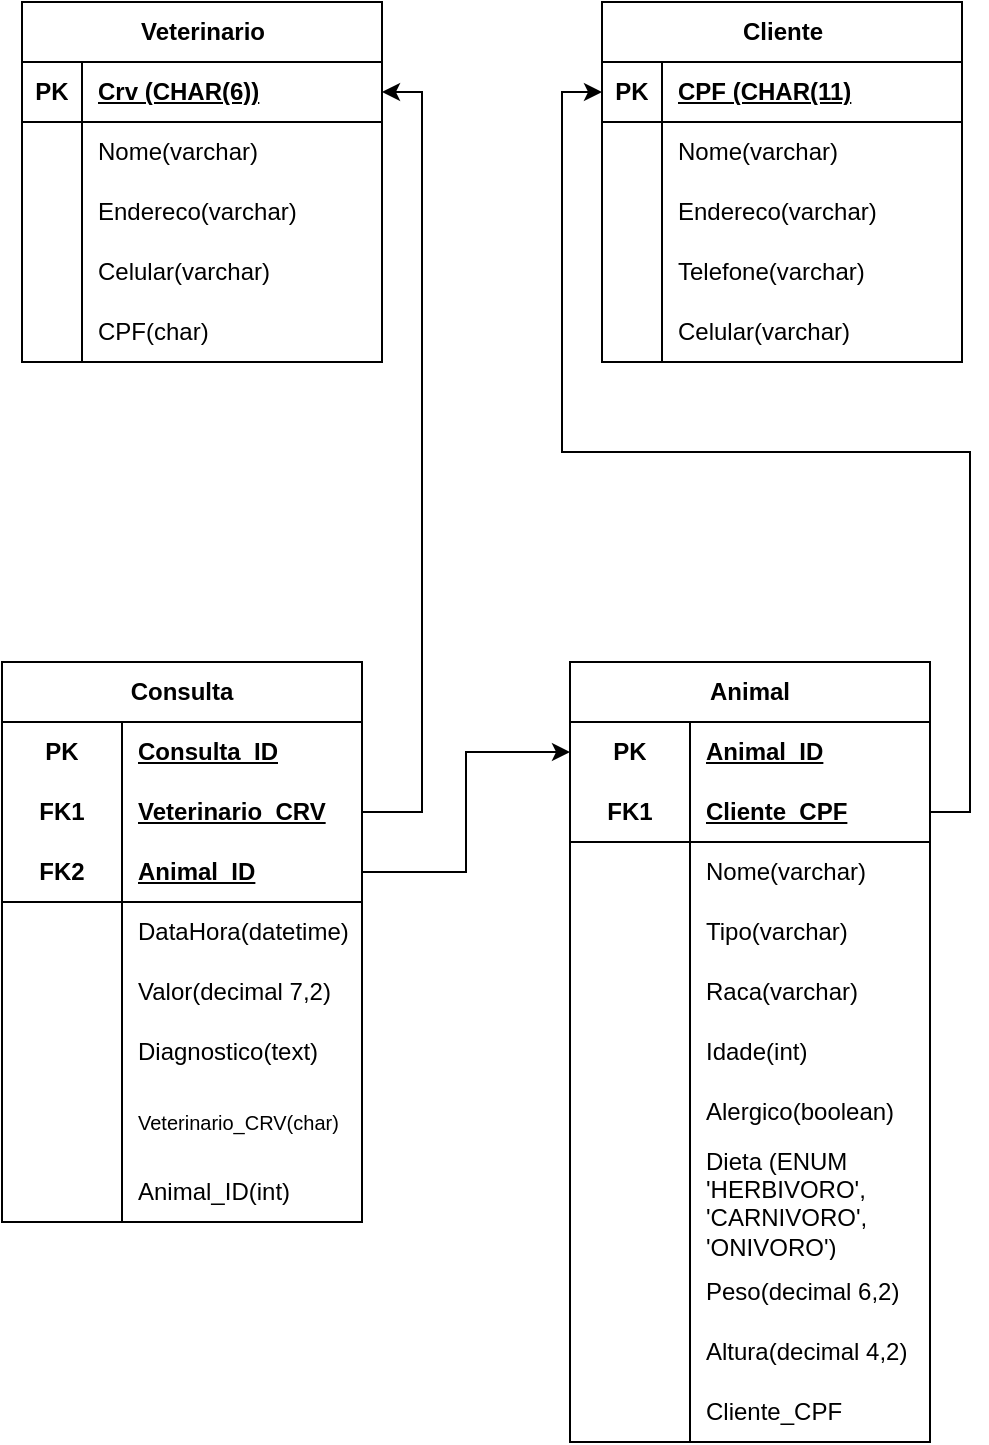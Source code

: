 <mxfile version="27.0.6">
  <diagram name="Página-1" id="P1oEiKA_HK1oki6Bc5Xb">
    <mxGraphModel dx="546" dy="882" grid="1" gridSize="10" guides="1" tooltips="1" connect="1" arrows="1" fold="1" page="1" pageScale="1" pageWidth="827" pageHeight="1169" math="0" shadow="0">
      <root>
        <mxCell id="0" />
        <mxCell id="1" parent="0" />
        <mxCell id="M8ZlVdnMQVYsv8QCeN7o-1" value="Veterinario" style="shape=table;startSize=30;container=1;collapsible=1;childLayout=tableLayout;fixedRows=1;rowLines=0;fontStyle=1;align=center;resizeLast=1;html=1;" vertex="1" parent="1">
          <mxGeometry x="50" y="50" width="180" height="180" as="geometry">
            <mxRectangle x="40" y="40" width="100" height="30" as="alternateBounds" />
          </mxGeometry>
        </mxCell>
        <mxCell id="M8ZlVdnMQVYsv8QCeN7o-2" value="" style="shape=tableRow;horizontal=0;startSize=0;swimlaneHead=0;swimlaneBody=0;fillColor=none;collapsible=0;dropTarget=0;points=[[0,0.5],[1,0.5]];portConstraint=eastwest;top=0;left=0;right=0;bottom=1;" vertex="1" parent="M8ZlVdnMQVYsv8QCeN7o-1">
          <mxGeometry y="30" width="180" height="30" as="geometry" />
        </mxCell>
        <mxCell id="M8ZlVdnMQVYsv8QCeN7o-3" value="PK" style="shape=partialRectangle;connectable=0;fillColor=none;top=0;left=0;bottom=0;right=0;fontStyle=1;overflow=hidden;whiteSpace=wrap;html=1;" vertex="1" parent="M8ZlVdnMQVYsv8QCeN7o-2">
          <mxGeometry width="30" height="30" as="geometry">
            <mxRectangle width="30" height="30" as="alternateBounds" />
          </mxGeometry>
        </mxCell>
        <mxCell id="M8ZlVdnMQVYsv8QCeN7o-4" value="Crv (CHAR(6))" style="shape=partialRectangle;connectable=0;fillColor=none;top=0;left=0;bottom=0;right=0;align=left;spacingLeft=6;fontStyle=5;overflow=hidden;whiteSpace=wrap;html=1;" vertex="1" parent="M8ZlVdnMQVYsv8QCeN7o-2">
          <mxGeometry x="30" width="150" height="30" as="geometry">
            <mxRectangle width="150" height="30" as="alternateBounds" />
          </mxGeometry>
        </mxCell>
        <mxCell id="M8ZlVdnMQVYsv8QCeN7o-5" value="" style="shape=tableRow;horizontal=0;startSize=0;swimlaneHead=0;swimlaneBody=0;fillColor=none;collapsible=0;dropTarget=0;points=[[0,0.5],[1,0.5]];portConstraint=eastwest;top=0;left=0;right=0;bottom=0;" vertex="1" parent="M8ZlVdnMQVYsv8QCeN7o-1">
          <mxGeometry y="60" width="180" height="30" as="geometry" />
        </mxCell>
        <mxCell id="M8ZlVdnMQVYsv8QCeN7o-6" value="" style="shape=partialRectangle;connectable=0;fillColor=none;top=0;left=0;bottom=0;right=0;editable=1;overflow=hidden;whiteSpace=wrap;html=1;" vertex="1" parent="M8ZlVdnMQVYsv8QCeN7o-5">
          <mxGeometry width="30" height="30" as="geometry">
            <mxRectangle width="30" height="30" as="alternateBounds" />
          </mxGeometry>
        </mxCell>
        <mxCell id="M8ZlVdnMQVYsv8QCeN7o-7" value="Nome(varchar)" style="shape=partialRectangle;connectable=0;fillColor=none;top=0;left=0;bottom=0;right=0;align=left;spacingLeft=6;overflow=hidden;whiteSpace=wrap;html=1;" vertex="1" parent="M8ZlVdnMQVYsv8QCeN7o-5">
          <mxGeometry x="30" width="150" height="30" as="geometry">
            <mxRectangle width="150" height="30" as="alternateBounds" />
          </mxGeometry>
        </mxCell>
        <mxCell id="M8ZlVdnMQVYsv8QCeN7o-8" value="" style="shape=tableRow;horizontal=0;startSize=0;swimlaneHead=0;swimlaneBody=0;fillColor=none;collapsible=0;dropTarget=0;points=[[0,0.5],[1,0.5]];portConstraint=eastwest;top=0;left=0;right=0;bottom=0;" vertex="1" parent="M8ZlVdnMQVYsv8QCeN7o-1">
          <mxGeometry y="90" width="180" height="30" as="geometry" />
        </mxCell>
        <mxCell id="M8ZlVdnMQVYsv8QCeN7o-9" value="" style="shape=partialRectangle;connectable=0;fillColor=none;top=0;left=0;bottom=0;right=0;editable=1;overflow=hidden;whiteSpace=wrap;html=1;" vertex="1" parent="M8ZlVdnMQVYsv8QCeN7o-8">
          <mxGeometry width="30" height="30" as="geometry">
            <mxRectangle width="30" height="30" as="alternateBounds" />
          </mxGeometry>
        </mxCell>
        <mxCell id="M8ZlVdnMQVYsv8QCeN7o-10" value="Endereco(varchar)" style="shape=partialRectangle;connectable=0;fillColor=none;top=0;left=0;bottom=0;right=0;align=left;spacingLeft=6;overflow=hidden;whiteSpace=wrap;html=1;" vertex="1" parent="M8ZlVdnMQVYsv8QCeN7o-8">
          <mxGeometry x="30" width="150" height="30" as="geometry">
            <mxRectangle width="150" height="30" as="alternateBounds" />
          </mxGeometry>
        </mxCell>
        <mxCell id="M8ZlVdnMQVYsv8QCeN7o-11" value="" style="shape=tableRow;horizontal=0;startSize=0;swimlaneHead=0;swimlaneBody=0;fillColor=none;collapsible=0;dropTarget=0;points=[[0,0.5],[1,0.5]];portConstraint=eastwest;top=0;left=0;right=0;bottom=0;" vertex="1" parent="M8ZlVdnMQVYsv8QCeN7o-1">
          <mxGeometry y="120" width="180" height="30" as="geometry" />
        </mxCell>
        <mxCell id="M8ZlVdnMQVYsv8QCeN7o-12" value="" style="shape=partialRectangle;connectable=0;fillColor=none;top=0;left=0;bottom=0;right=0;editable=1;overflow=hidden;whiteSpace=wrap;html=1;" vertex="1" parent="M8ZlVdnMQVYsv8QCeN7o-11">
          <mxGeometry width="30" height="30" as="geometry">
            <mxRectangle width="30" height="30" as="alternateBounds" />
          </mxGeometry>
        </mxCell>
        <mxCell id="M8ZlVdnMQVYsv8QCeN7o-13" value="Celular(varchar)" style="shape=partialRectangle;connectable=0;fillColor=none;top=0;left=0;bottom=0;right=0;align=left;spacingLeft=6;overflow=hidden;whiteSpace=wrap;html=1;" vertex="1" parent="M8ZlVdnMQVYsv8QCeN7o-11">
          <mxGeometry x="30" width="150" height="30" as="geometry">
            <mxRectangle width="150" height="30" as="alternateBounds" />
          </mxGeometry>
        </mxCell>
        <mxCell id="M8ZlVdnMQVYsv8QCeN7o-14" style="shape=tableRow;horizontal=0;startSize=0;swimlaneHead=0;swimlaneBody=0;fillColor=none;collapsible=0;dropTarget=0;points=[[0,0.5],[1,0.5]];portConstraint=eastwest;top=0;left=0;right=0;bottom=0;" vertex="1" parent="M8ZlVdnMQVYsv8QCeN7o-1">
          <mxGeometry y="150" width="180" height="30" as="geometry" />
        </mxCell>
        <mxCell id="M8ZlVdnMQVYsv8QCeN7o-15" style="shape=partialRectangle;connectable=0;fillColor=none;top=0;left=0;bottom=0;right=0;editable=1;overflow=hidden;whiteSpace=wrap;html=1;" vertex="1" parent="M8ZlVdnMQVYsv8QCeN7o-14">
          <mxGeometry width="30" height="30" as="geometry">
            <mxRectangle width="30" height="30" as="alternateBounds" />
          </mxGeometry>
        </mxCell>
        <mxCell id="M8ZlVdnMQVYsv8QCeN7o-16" value="CPF(char)" style="shape=partialRectangle;connectable=0;fillColor=none;top=0;left=0;bottom=0;right=0;align=left;spacingLeft=6;overflow=hidden;whiteSpace=wrap;html=1;" vertex="1" parent="M8ZlVdnMQVYsv8QCeN7o-14">
          <mxGeometry x="30" width="150" height="30" as="geometry">
            <mxRectangle width="150" height="30" as="alternateBounds" />
          </mxGeometry>
        </mxCell>
        <mxCell id="M8ZlVdnMQVYsv8QCeN7o-17" value="Cliente" style="shape=table;startSize=30;container=1;collapsible=1;childLayout=tableLayout;fixedRows=1;rowLines=0;fontStyle=1;align=center;resizeLast=1;html=1;" vertex="1" parent="1">
          <mxGeometry x="340" y="50" width="180" height="180" as="geometry">
            <mxRectangle x="240" y="40" width="80" height="30" as="alternateBounds" />
          </mxGeometry>
        </mxCell>
        <mxCell id="M8ZlVdnMQVYsv8QCeN7o-18" value="" style="shape=tableRow;horizontal=0;startSize=0;swimlaneHead=0;swimlaneBody=0;fillColor=none;collapsible=0;dropTarget=0;points=[[0,0.5],[1,0.5]];portConstraint=eastwest;top=0;left=0;right=0;bottom=1;" vertex="1" parent="M8ZlVdnMQVYsv8QCeN7o-17">
          <mxGeometry y="30" width="180" height="30" as="geometry" />
        </mxCell>
        <mxCell id="M8ZlVdnMQVYsv8QCeN7o-19" value="PK" style="shape=partialRectangle;connectable=0;fillColor=none;top=0;left=0;bottom=0;right=0;fontStyle=1;overflow=hidden;whiteSpace=wrap;html=1;" vertex="1" parent="M8ZlVdnMQVYsv8QCeN7o-18">
          <mxGeometry width="30" height="30" as="geometry">
            <mxRectangle width="30" height="30" as="alternateBounds" />
          </mxGeometry>
        </mxCell>
        <mxCell id="M8ZlVdnMQVYsv8QCeN7o-20" value="CPF (CHAR(11)" style="shape=partialRectangle;connectable=0;fillColor=none;top=0;left=0;bottom=0;right=0;align=left;spacingLeft=6;fontStyle=5;overflow=hidden;whiteSpace=wrap;html=1;" vertex="1" parent="M8ZlVdnMQVYsv8QCeN7o-18">
          <mxGeometry x="30" width="150" height="30" as="geometry">
            <mxRectangle width="150" height="30" as="alternateBounds" />
          </mxGeometry>
        </mxCell>
        <mxCell id="M8ZlVdnMQVYsv8QCeN7o-21" value="" style="shape=tableRow;horizontal=0;startSize=0;swimlaneHead=0;swimlaneBody=0;fillColor=none;collapsible=0;dropTarget=0;points=[[0,0.5],[1,0.5]];portConstraint=eastwest;top=0;left=0;right=0;bottom=0;" vertex="1" parent="M8ZlVdnMQVYsv8QCeN7o-17">
          <mxGeometry y="60" width="180" height="30" as="geometry" />
        </mxCell>
        <mxCell id="M8ZlVdnMQVYsv8QCeN7o-22" value="" style="shape=partialRectangle;connectable=0;fillColor=none;top=0;left=0;bottom=0;right=0;editable=1;overflow=hidden;whiteSpace=wrap;html=1;" vertex="1" parent="M8ZlVdnMQVYsv8QCeN7o-21">
          <mxGeometry width="30" height="30" as="geometry">
            <mxRectangle width="30" height="30" as="alternateBounds" />
          </mxGeometry>
        </mxCell>
        <mxCell id="M8ZlVdnMQVYsv8QCeN7o-23" value="Nome(varchar)" style="shape=partialRectangle;connectable=0;fillColor=none;top=0;left=0;bottom=0;right=0;align=left;spacingLeft=6;overflow=hidden;whiteSpace=wrap;html=1;" vertex="1" parent="M8ZlVdnMQVYsv8QCeN7o-21">
          <mxGeometry x="30" width="150" height="30" as="geometry">
            <mxRectangle width="150" height="30" as="alternateBounds" />
          </mxGeometry>
        </mxCell>
        <mxCell id="M8ZlVdnMQVYsv8QCeN7o-24" value="" style="shape=tableRow;horizontal=0;startSize=0;swimlaneHead=0;swimlaneBody=0;fillColor=none;collapsible=0;dropTarget=0;points=[[0,0.5],[1,0.5]];portConstraint=eastwest;top=0;left=0;right=0;bottom=0;" vertex="1" parent="M8ZlVdnMQVYsv8QCeN7o-17">
          <mxGeometry y="90" width="180" height="30" as="geometry" />
        </mxCell>
        <mxCell id="M8ZlVdnMQVYsv8QCeN7o-25" value="" style="shape=partialRectangle;connectable=0;fillColor=none;top=0;left=0;bottom=0;right=0;editable=1;overflow=hidden;whiteSpace=wrap;html=1;" vertex="1" parent="M8ZlVdnMQVYsv8QCeN7o-24">
          <mxGeometry width="30" height="30" as="geometry">
            <mxRectangle width="30" height="30" as="alternateBounds" />
          </mxGeometry>
        </mxCell>
        <mxCell id="M8ZlVdnMQVYsv8QCeN7o-26" value="Endereco(varchar)" style="shape=partialRectangle;connectable=0;fillColor=none;top=0;left=0;bottom=0;right=0;align=left;spacingLeft=6;overflow=hidden;whiteSpace=wrap;html=1;" vertex="1" parent="M8ZlVdnMQVYsv8QCeN7o-24">
          <mxGeometry x="30" width="150" height="30" as="geometry">
            <mxRectangle width="150" height="30" as="alternateBounds" />
          </mxGeometry>
        </mxCell>
        <mxCell id="M8ZlVdnMQVYsv8QCeN7o-27" value="" style="shape=tableRow;horizontal=0;startSize=0;swimlaneHead=0;swimlaneBody=0;fillColor=none;collapsible=0;dropTarget=0;points=[[0,0.5],[1,0.5]];portConstraint=eastwest;top=0;left=0;right=0;bottom=0;" vertex="1" parent="M8ZlVdnMQVYsv8QCeN7o-17">
          <mxGeometry y="120" width="180" height="30" as="geometry" />
        </mxCell>
        <mxCell id="M8ZlVdnMQVYsv8QCeN7o-28" value="" style="shape=partialRectangle;connectable=0;fillColor=none;top=0;left=0;bottom=0;right=0;editable=1;overflow=hidden;whiteSpace=wrap;html=1;" vertex="1" parent="M8ZlVdnMQVYsv8QCeN7o-27">
          <mxGeometry width="30" height="30" as="geometry">
            <mxRectangle width="30" height="30" as="alternateBounds" />
          </mxGeometry>
        </mxCell>
        <mxCell id="M8ZlVdnMQVYsv8QCeN7o-29" value="Telefone(varchar)" style="shape=partialRectangle;connectable=0;fillColor=none;top=0;left=0;bottom=0;right=0;align=left;spacingLeft=6;overflow=hidden;whiteSpace=wrap;html=1;" vertex="1" parent="M8ZlVdnMQVYsv8QCeN7o-27">
          <mxGeometry x="30" width="150" height="30" as="geometry">
            <mxRectangle width="150" height="30" as="alternateBounds" />
          </mxGeometry>
        </mxCell>
        <mxCell id="M8ZlVdnMQVYsv8QCeN7o-30" style="shape=tableRow;horizontal=0;startSize=0;swimlaneHead=0;swimlaneBody=0;fillColor=none;collapsible=0;dropTarget=0;points=[[0,0.5],[1,0.5]];portConstraint=eastwest;top=0;left=0;right=0;bottom=0;" vertex="1" parent="M8ZlVdnMQVYsv8QCeN7o-17">
          <mxGeometry y="150" width="180" height="30" as="geometry" />
        </mxCell>
        <mxCell id="M8ZlVdnMQVYsv8QCeN7o-31" style="shape=partialRectangle;connectable=0;fillColor=none;top=0;left=0;bottom=0;right=0;editable=1;overflow=hidden;whiteSpace=wrap;html=1;" vertex="1" parent="M8ZlVdnMQVYsv8QCeN7o-30">
          <mxGeometry width="30" height="30" as="geometry">
            <mxRectangle width="30" height="30" as="alternateBounds" />
          </mxGeometry>
        </mxCell>
        <mxCell id="M8ZlVdnMQVYsv8QCeN7o-32" value="Celular(varchar)" style="shape=partialRectangle;connectable=0;fillColor=none;top=0;left=0;bottom=0;right=0;align=left;spacingLeft=6;overflow=hidden;whiteSpace=wrap;html=1;" vertex="1" parent="M8ZlVdnMQVYsv8QCeN7o-30">
          <mxGeometry x="30" width="150" height="30" as="geometry">
            <mxRectangle width="150" height="30" as="alternateBounds" />
          </mxGeometry>
        </mxCell>
        <mxCell id="M8ZlVdnMQVYsv8QCeN7o-33" value="Animal" style="shape=table;startSize=30;container=1;collapsible=1;childLayout=tableLayout;fixedRows=1;rowLines=0;fontStyle=1;align=center;resizeLast=1;html=1;whiteSpace=wrap;" vertex="1" parent="1">
          <mxGeometry x="324" y="380" width="180" height="390" as="geometry" />
        </mxCell>
        <mxCell id="M8ZlVdnMQVYsv8QCeN7o-34" value="" style="shape=tableRow;horizontal=0;startSize=0;swimlaneHead=0;swimlaneBody=0;fillColor=none;collapsible=0;dropTarget=0;points=[[0,0.5],[1,0.5]];portConstraint=eastwest;top=0;left=0;right=0;bottom=0;html=1;" vertex="1" parent="M8ZlVdnMQVYsv8QCeN7o-33">
          <mxGeometry y="30" width="180" height="30" as="geometry" />
        </mxCell>
        <mxCell id="M8ZlVdnMQVYsv8QCeN7o-35" value="PK" style="shape=partialRectangle;connectable=0;fillColor=none;top=0;left=0;bottom=0;right=0;fontStyle=1;overflow=hidden;html=1;whiteSpace=wrap;" vertex="1" parent="M8ZlVdnMQVYsv8QCeN7o-34">
          <mxGeometry width="60" height="30" as="geometry">
            <mxRectangle width="60" height="30" as="alternateBounds" />
          </mxGeometry>
        </mxCell>
        <mxCell id="M8ZlVdnMQVYsv8QCeN7o-36" value="Animal_ID" style="shape=partialRectangle;connectable=0;fillColor=none;top=0;left=0;bottom=0;right=0;align=left;spacingLeft=6;fontStyle=5;overflow=hidden;html=1;whiteSpace=wrap;" vertex="1" parent="M8ZlVdnMQVYsv8QCeN7o-34">
          <mxGeometry x="60" width="120" height="30" as="geometry">
            <mxRectangle width="120" height="30" as="alternateBounds" />
          </mxGeometry>
        </mxCell>
        <mxCell id="M8ZlVdnMQVYsv8QCeN7o-37" value="" style="shape=tableRow;horizontal=0;startSize=0;swimlaneHead=0;swimlaneBody=0;fillColor=none;collapsible=0;dropTarget=0;points=[[0,0.5],[1,0.5]];portConstraint=eastwest;top=0;left=0;right=0;bottom=1;html=1;" vertex="1" parent="M8ZlVdnMQVYsv8QCeN7o-33">
          <mxGeometry y="60" width="180" height="30" as="geometry" />
        </mxCell>
        <mxCell id="M8ZlVdnMQVYsv8QCeN7o-38" value="FK1" style="shape=partialRectangle;connectable=0;fillColor=none;top=0;left=0;bottom=0;right=0;fontStyle=1;overflow=hidden;html=1;whiteSpace=wrap;" vertex="1" parent="M8ZlVdnMQVYsv8QCeN7o-37">
          <mxGeometry width="60" height="30" as="geometry">
            <mxRectangle width="60" height="30" as="alternateBounds" />
          </mxGeometry>
        </mxCell>
        <mxCell id="M8ZlVdnMQVYsv8QCeN7o-39" value="Cliente_CPF" style="shape=partialRectangle;connectable=0;fillColor=none;top=0;left=0;bottom=0;right=0;align=left;spacingLeft=6;fontStyle=5;overflow=hidden;html=1;whiteSpace=wrap;" vertex="1" parent="M8ZlVdnMQVYsv8QCeN7o-37">
          <mxGeometry x="60" width="120" height="30" as="geometry">
            <mxRectangle width="120" height="30" as="alternateBounds" />
          </mxGeometry>
        </mxCell>
        <mxCell id="M8ZlVdnMQVYsv8QCeN7o-40" value="" style="shape=tableRow;horizontal=0;startSize=0;swimlaneHead=0;swimlaneBody=0;fillColor=none;collapsible=0;dropTarget=0;points=[[0,0.5],[1,0.5]];portConstraint=eastwest;top=0;left=0;right=0;bottom=0;html=1;" vertex="1" parent="M8ZlVdnMQVYsv8QCeN7o-33">
          <mxGeometry y="90" width="180" height="30" as="geometry" />
        </mxCell>
        <mxCell id="M8ZlVdnMQVYsv8QCeN7o-41" value="" style="shape=partialRectangle;connectable=0;fillColor=none;top=0;left=0;bottom=0;right=0;editable=1;overflow=hidden;html=1;whiteSpace=wrap;" vertex="1" parent="M8ZlVdnMQVYsv8QCeN7o-40">
          <mxGeometry width="60" height="30" as="geometry">
            <mxRectangle width="60" height="30" as="alternateBounds" />
          </mxGeometry>
        </mxCell>
        <mxCell id="M8ZlVdnMQVYsv8QCeN7o-42" value="Nome(varchar)" style="shape=partialRectangle;connectable=0;fillColor=none;top=0;left=0;bottom=0;right=0;align=left;spacingLeft=6;overflow=hidden;html=1;whiteSpace=wrap;" vertex="1" parent="M8ZlVdnMQVYsv8QCeN7o-40">
          <mxGeometry x="60" width="120" height="30" as="geometry">
            <mxRectangle width="120" height="30" as="alternateBounds" />
          </mxGeometry>
        </mxCell>
        <mxCell id="M8ZlVdnMQVYsv8QCeN7o-43" value="" style="shape=tableRow;horizontal=0;startSize=0;swimlaneHead=0;swimlaneBody=0;fillColor=none;collapsible=0;dropTarget=0;points=[[0,0.5],[1,0.5]];portConstraint=eastwest;top=0;left=0;right=0;bottom=0;html=1;" vertex="1" parent="M8ZlVdnMQVYsv8QCeN7o-33">
          <mxGeometry y="120" width="180" height="30" as="geometry" />
        </mxCell>
        <mxCell id="M8ZlVdnMQVYsv8QCeN7o-44" value="" style="shape=partialRectangle;connectable=0;fillColor=none;top=0;left=0;bottom=0;right=0;editable=1;overflow=hidden;html=1;whiteSpace=wrap;" vertex="1" parent="M8ZlVdnMQVYsv8QCeN7o-43">
          <mxGeometry width="60" height="30" as="geometry">
            <mxRectangle width="60" height="30" as="alternateBounds" />
          </mxGeometry>
        </mxCell>
        <mxCell id="M8ZlVdnMQVYsv8QCeN7o-45" value="Tipo(varchar)" style="shape=partialRectangle;connectable=0;fillColor=none;top=0;left=0;bottom=0;right=0;align=left;spacingLeft=6;overflow=hidden;html=1;whiteSpace=wrap;" vertex="1" parent="M8ZlVdnMQVYsv8QCeN7o-43">
          <mxGeometry x="60" width="120" height="30" as="geometry">
            <mxRectangle width="120" height="30" as="alternateBounds" />
          </mxGeometry>
        </mxCell>
        <mxCell id="M8ZlVdnMQVYsv8QCeN7o-46" style="shape=tableRow;horizontal=0;startSize=0;swimlaneHead=0;swimlaneBody=0;fillColor=none;collapsible=0;dropTarget=0;points=[[0,0.5],[1,0.5]];portConstraint=eastwest;top=0;left=0;right=0;bottom=0;html=1;" vertex="1" parent="M8ZlVdnMQVYsv8QCeN7o-33">
          <mxGeometry y="150" width="180" height="30" as="geometry" />
        </mxCell>
        <mxCell id="M8ZlVdnMQVYsv8QCeN7o-47" style="shape=partialRectangle;connectable=0;fillColor=none;top=0;left=0;bottom=0;right=0;editable=1;overflow=hidden;html=1;whiteSpace=wrap;" vertex="1" parent="M8ZlVdnMQVYsv8QCeN7o-46">
          <mxGeometry width="60" height="30" as="geometry">
            <mxRectangle width="60" height="30" as="alternateBounds" />
          </mxGeometry>
        </mxCell>
        <mxCell id="M8ZlVdnMQVYsv8QCeN7o-48" value="Raca(varchar)&lt;span style=&quot;white-space: pre;&quot;&gt;&#x9;&lt;/span&gt;" style="shape=partialRectangle;connectable=0;fillColor=none;top=0;left=0;bottom=0;right=0;align=left;spacingLeft=6;overflow=hidden;html=1;whiteSpace=wrap;" vertex="1" parent="M8ZlVdnMQVYsv8QCeN7o-46">
          <mxGeometry x="60" width="120" height="30" as="geometry">
            <mxRectangle width="120" height="30" as="alternateBounds" />
          </mxGeometry>
        </mxCell>
        <mxCell id="M8ZlVdnMQVYsv8QCeN7o-49" style="shape=tableRow;horizontal=0;startSize=0;swimlaneHead=0;swimlaneBody=0;fillColor=none;collapsible=0;dropTarget=0;points=[[0,0.5],[1,0.5]];portConstraint=eastwest;top=0;left=0;right=0;bottom=0;html=1;" vertex="1" parent="M8ZlVdnMQVYsv8QCeN7o-33">
          <mxGeometry y="180" width="180" height="30" as="geometry" />
        </mxCell>
        <mxCell id="M8ZlVdnMQVYsv8QCeN7o-50" style="shape=partialRectangle;connectable=0;fillColor=none;top=0;left=0;bottom=0;right=0;editable=1;overflow=hidden;html=1;whiteSpace=wrap;" vertex="1" parent="M8ZlVdnMQVYsv8QCeN7o-49">
          <mxGeometry width="60" height="30" as="geometry">
            <mxRectangle width="60" height="30" as="alternateBounds" />
          </mxGeometry>
        </mxCell>
        <mxCell id="M8ZlVdnMQVYsv8QCeN7o-51" value="Idade(int)" style="shape=partialRectangle;connectable=0;fillColor=none;top=0;left=0;bottom=0;right=0;align=left;spacingLeft=6;overflow=hidden;html=1;whiteSpace=wrap;" vertex="1" parent="M8ZlVdnMQVYsv8QCeN7o-49">
          <mxGeometry x="60" width="120" height="30" as="geometry">
            <mxRectangle width="120" height="30" as="alternateBounds" />
          </mxGeometry>
        </mxCell>
        <mxCell id="M8ZlVdnMQVYsv8QCeN7o-52" style="shape=tableRow;horizontal=0;startSize=0;swimlaneHead=0;swimlaneBody=0;fillColor=none;collapsible=0;dropTarget=0;points=[[0,0.5],[1,0.5]];portConstraint=eastwest;top=0;left=0;right=0;bottom=0;html=1;" vertex="1" parent="M8ZlVdnMQVYsv8QCeN7o-33">
          <mxGeometry y="210" width="180" height="30" as="geometry" />
        </mxCell>
        <mxCell id="M8ZlVdnMQVYsv8QCeN7o-53" style="shape=partialRectangle;connectable=0;fillColor=none;top=0;left=0;bottom=0;right=0;editable=1;overflow=hidden;html=1;whiteSpace=wrap;" vertex="1" parent="M8ZlVdnMQVYsv8QCeN7o-52">
          <mxGeometry width="60" height="30" as="geometry">
            <mxRectangle width="60" height="30" as="alternateBounds" />
          </mxGeometry>
        </mxCell>
        <mxCell id="M8ZlVdnMQVYsv8QCeN7o-54" value="Alergico(boolean)" style="shape=partialRectangle;connectable=0;fillColor=none;top=0;left=0;bottom=0;right=0;align=left;spacingLeft=6;overflow=hidden;html=1;whiteSpace=wrap;" vertex="1" parent="M8ZlVdnMQVYsv8QCeN7o-52">
          <mxGeometry x="60" width="120" height="30" as="geometry">
            <mxRectangle width="120" height="30" as="alternateBounds" />
          </mxGeometry>
        </mxCell>
        <mxCell id="M8ZlVdnMQVYsv8QCeN7o-55" style="shape=tableRow;horizontal=0;startSize=0;swimlaneHead=0;swimlaneBody=0;fillColor=none;collapsible=0;dropTarget=0;points=[[0,0.5],[1,0.5]];portConstraint=eastwest;top=0;left=0;right=0;bottom=0;html=1;" vertex="1" parent="M8ZlVdnMQVYsv8QCeN7o-33">
          <mxGeometry y="240" width="180" height="60" as="geometry" />
        </mxCell>
        <mxCell id="M8ZlVdnMQVYsv8QCeN7o-56" style="shape=partialRectangle;connectable=0;fillColor=none;top=0;left=0;bottom=0;right=0;editable=1;overflow=hidden;html=1;whiteSpace=wrap;" vertex="1" parent="M8ZlVdnMQVYsv8QCeN7o-55">
          <mxGeometry width="60" height="60" as="geometry">
            <mxRectangle width="60" height="60" as="alternateBounds" />
          </mxGeometry>
        </mxCell>
        <mxCell id="M8ZlVdnMQVYsv8QCeN7o-57" value="Dieta (ENUM &#39;HERBIVORO&#39;, &#39;CARNIVORO&#39;, &#39;ONIVORO&#39;)" style="shape=partialRectangle;connectable=0;fillColor=none;top=0;left=0;bottom=0;right=0;align=left;spacingLeft=6;overflow=hidden;html=1;whiteSpace=wrap;" vertex="1" parent="M8ZlVdnMQVYsv8QCeN7o-55">
          <mxGeometry x="60" width="120" height="60" as="geometry">
            <mxRectangle width="120" height="60" as="alternateBounds" />
          </mxGeometry>
        </mxCell>
        <mxCell id="M8ZlVdnMQVYsv8QCeN7o-71" style="shape=tableRow;horizontal=0;startSize=0;swimlaneHead=0;swimlaneBody=0;fillColor=none;collapsible=0;dropTarget=0;points=[[0,0.5],[1,0.5]];portConstraint=eastwest;top=0;left=0;right=0;bottom=0;html=1;" vertex="1" parent="M8ZlVdnMQVYsv8QCeN7o-33">
          <mxGeometry y="300" width="180" height="30" as="geometry" />
        </mxCell>
        <mxCell id="M8ZlVdnMQVYsv8QCeN7o-72" style="shape=partialRectangle;connectable=0;fillColor=none;top=0;left=0;bottom=0;right=0;editable=1;overflow=hidden;html=1;whiteSpace=wrap;" vertex="1" parent="M8ZlVdnMQVYsv8QCeN7o-71">
          <mxGeometry width="60" height="30" as="geometry">
            <mxRectangle width="60" height="30" as="alternateBounds" />
          </mxGeometry>
        </mxCell>
        <mxCell id="M8ZlVdnMQVYsv8QCeN7o-73" value="Peso(decimal 6,2)" style="shape=partialRectangle;connectable=0;fillColor=none;top=0;left=0;bottom=0;right=0;align=left;spacingLeft=6;overflow=hidden;html=1;whiteSpace=wrap;" vertex="1" parent="M8ZlVdnMQVYsv8QCeN7o-71">
          <mxGeometry x="60" width="120" height="30" as="geometry">
            <mxRectangle width="120" height="30" as="alternateBounds" />
          </mxGeometry>
        </mxCell>
        <mxCell id="M8ZlVdnMQVYsv8QCeN7o-77" style="shape=tableRow;horizontal=0;startSize=0;swimlaneHead=0;swimlaneBody=0;fillColor=none;collapsible=0;dropTarget=0;points=[[0,0.5],[1,0.5]];portConstraint=eastwest;top=0;left=0;right=0;bottom=0;html=1;" vertex="1" parent="M8ZlVdnMQVYsv8QCeN7o-33">
          <mxGeometry y="330" width="180" height="30" as="geometry" />
        </mxCell>
        <mxCell id="M8ZlVdnMQVYsv8QCeN7o-78" style="shape=partialRectangle;connectable=0;fillColor=none;top=0;left=0;bottom=0;right=0;editable=1;overflow=hidden;html=1;whiteSpace=wrap;" vertex="1" parent="M8ZlVdnMQVYsv8QCeN7o-77">
          <mxGeometry width="60" height="30" as="geometry">
            <mxRectangle width="60" height="30" as="alternateBounds" />
          </mxGeometry>
        </mxCell>
        <mxCell id="M8ZlVdnMQVYsv8QCeN7o-79" value="Altura(decimal 4,2)" style="shape=partialRectangle;connectable=0;fillColor=none;top=0;left=0;bottom=0;right=0;align=left;spacingLeft=6;overflow=hidden;html=1;whiteSpace=wrap;" vertex="1" parent="M8ZlVdnMQVYsv8QCeN7o-77">
          <mxGeometry x="60" width="120" height="30" as="geometry">
            <mxRectangle width="120" height="30" as="alternateBounds" />
          </mxGeometry>
        </mxCell>
        <mxCell id="M8ZlVdnMQVYsv8QCeN7o-80" style="shape=tableRow;horizontal=0;startSize=0;swimlaneHead=0;swimlaneBody=0;fillColor=none;collapsible=0;dropTarget=0;points=[[0,0.5],[1,0.5]];portConstraint=eastwest;top=0;left=0;right=0;bottom=0;html=1;" vertex="1" parent="M8ZlVdnMQVYsv8QCeN7o-33">
          <mxGeometry y="360" width="180" height="30" as="geometry" />
        </mxCell>
        <mxCell id="M8ZlVdnMQVYsv8QCeN7o-81" style="shape=partialRectangle;connectable=0;fillColor=none;top=0;left=0;bottom=0;right=0;editable=1;overflow=hidden;html=1;whiteSpace=wrap;" vertex="1" parent="M8ZlVdnMQVYsv8QCeN7o-80">
          <mxGeometry width="60" height="30" as="geometry">
            <mxRectangle width="60" height="30" as="alternateBounds" />
          </mxGeometry>
        </mxCell>
        <mxCell id="M8ZlVdnMQVYsv8QCeN7o-82" value="Cliente_CPF" style="shape=partialRectangle;connectable=0;fillColor=none;top=0;left=0;bottom=0;right=0;align=left;spacingLeft=6;overflow=hidden;html=1;whiteSpace=wrap;" vertex="1" parent="M8ZlVdnMQVYsv8QCeN7o-80">
          <mxGeometry x="60" width="120" height="30" as="geometry">
            <mxRectangle width="120" height="30" as="alternateBounds" />
          </mxGeometry>
        </mxCell>
        <mxCell id="M8ZlVdnMQVYsv8QCeN7o-58" value="Consulta" style="shape=table;startSize=30;container=1;collapsible=1;childLayout=tableLayout;fixedRows=1;rowLines=0;fontStyle=1;align=center;resizeLast=1;html=1;whiteSpace=wrap;" vertex="1" parent="1">
          <mxGeometry x="40" y="380" width="180" height="280" as="geometry" />
        </mxCell>
        <mxCell id="M8ZlVdnMQVYsv8QCeN7o-59" value="" style="shape=tableRow;horizontal=0;startSize=0;swimlaneHead=0;swimlaneBody=0;fillColor=none;collapsible=0;dropTarget=0;points=[[0,0.5],[1,0.5]];portConstraint=eastwest;top=0;left=0;right=0;bottom=0;html=1;" vertex="1" parent="M8ZlVdnMQVYsv8QCeN7o-58">
          <mxGeometry y="30" width="180" height="30" as="geometry" />
        </mxCell>
        <mxCell id="M8ZlVdnMQVYsv8QCeN7o-60" value="PK" style="shape=partialRectangle;connectable=0;fillColor=none;top=0;left=0;bottom=0;right=0;fontStyle=1;overflow=hidden;html=1;whiteSpace=wrap;" vertex="1" parent="M8ZlVdnMQVYsv8QCeN7o-59">
          <mxGeometry width="60" height="30" as="geometry">
            <mxRectangle width="60" height="30" as="alternateBounds" />
          </mxGeometry>
        </mxCell>
        <mxCell id="M8ZlVdnMQVYsv8QCeN7o-61" value="Consulta_ID" style="shape=partialRectangle;connectable=0;fillColor=none;top=0;left=0;bottom=0;right=0;align=left;spacingLeft=6;fontStyle=5;overflow=hidden;html=1;whiteSpace=wrap;" vertex="1" parent="M8ZlVdnMQVYsv8QCeN7o-59">
          <mxGeometry x="60" width="120" height="30" as="geometry">
            <mxRectangle width="120" height="30" as="alternateBounds" />
          </mxGeometry>
        </mxCell>
        <mxCell id="M8ZlVdnMQVYsv8QCeN7o-90" value="" style="shape=tableRow;horizontal=0;startSize=0;swimlaneHead=0;swimlaneBody=0;fillColor=none;collapsible=0;dropTarget=0;points=[[0,0.5],[1,0.5]];portConstraint=eastwest;top=0;left=0;right=0;bottom=0;html=1;" vertex="1" parent="M8ZlVdnMQVYsv8QCeN7o-58">
          <mxGeometry y="60" width="180" height="30" as="geometry" />
        </mxCell>
        <mxCell id="M8ZlVdnMQVYsv8QCeN7o-91" value="FK1" style="shape=partialRectangle;connectable=0;fillColor=none;top=0;left=0;bottom=0;right=0;fontStyle=1;overflow=hidden;html=1;whiteSpace=wrap;" vertex="1" parent="M8ZlVdnMQVYsv8QCeN7o-90">
          <mxGeometry width="60" height="30" as="geometry">
            <mxRectangle width="60" height="30" as="alternateBounds" />
          </mxGeometry>
        </mxCell>
        <mxCell id="M8ZlVdnMQVYsv8QCeN7o-92" value="Veterinario_CRV" style="shape=partialRectangle;connectable=0;fillColor=none;top=0;left=0;bottom=0;right=0;align=left;spacingLeft=6;fontStyle=5;overflow=hidden;html=1;whiteSpace=wrap;" vertex="1" parent="M8ZlVdnMQVYsv8QCeN7o-90">
          <mxGeometry x="60" width="120" height="30" as="geometry">
            <mxRectangle width="120" height="30" as="alternateBounds" />
          </mxGeometry>
        </mxCell>
        <mxCell id="M8ZlVdnMQVYsv8QCeN7o-62" value="" style="shape=tableRow;horizontal=0;startSize=0;swimlaneHead=0;swimlaneBody=0;fillColor=none;collapsible=0;dropTarget=0;points=[[0,0.5],[1,0.5]];portConstraint=eastwest;top=0;left=0;right=0;bottom=1;html=1;" vertex="1" parent="M8ZlVdnMQVYsv8QCeN7o-58">
          <mxGeometry y="90" width="180" height="30" as="geometry" />
        </mxCell>
        <mxCell id="M8ZlVdnMQVYsv8QCeN7o-63" value="FK2" style="shape=partialRectangle;connectable=0;fillColor=none;top=0;left=0;bottom=0;right=0;fontStyle=1;overflow=hidden;html=1;whiteSpace=wrap;" vertex="1" parent="M8ZlVdnMQVYsv8QCeN7o-62">
          <mxGeometry width="60" height="30" as="geometry">
            <mxRectangle width="60" height="30" as="alternateBounds" />
          </mxGeometry>
        </mxCell>
        <mxCell id="M8ZlVdnMQVYsv8QCeN7o-64" value="Animal_ID" style="shape=partialRectangle;connectable=0;fillColor=none;top=0;left=0;bottom=0;right=0;align=left;spacingLeft=6;fontStyle=5;overflow=hidden;html=1;whiteSpace=wrap;" vertex="1" parent="M8ZlVdnMQVYsv8QCeN7o-62">
          <mxGeometry x="60" width="120" height="30" as="geometry">
            <mxRectangle width="120" height="30" as="alternateBounds" />
          </mxGeometry>
        </mxCell>
        <mxCell id="M8ZlVdnMQVYsv8QCeN7o-65" value="" style="shape=tableRow;horizontal=0;startSize=0;swimlaneHead=0;swimlaneBody=0;fillColor=none;collapsible=0;dropTarget=0;points=[[0,0.5],[1,0.5]];portConstraint=eastwest;top=0;left=0;right=0;bottom=0;html=1;" vertex="1" parent="M8ZlVdnMQVYsv8QCeN7o-58">
          <mxGeometry y="120" width="180" height="30" as="geometry" />
        </mxCell>
        <mxCell id="M8ZlVdnMQVYsv8QCeN7o-66" value="" style="shape=partialRectangle;connectable=0;fillColor=none;top=0;left=0;bottom=0;right=0;editable=1;overflow=hidden;html=1;whiteSpace=wrap;" vertex="1" parent="M8ZlVdnMQVYsv8QCeN7o-65">
          <mxGeometry width="60" height="30" as="geometry">
            <mxRectangle width="60" height="30" as="alternateBounds" />
          </mxGeometry>
        </mxCell>
        <mxCell id="M8ZlVdnMQVYsv8QCeN7o-67" value="DataHora(datetime)" style="shape=partialRectangle;connectable=0;fillColor=none;top=0;left=0;bottom=0;right=0;align=left;spacingLeft=6;overflow=hidden;html=1;whiteSpace=wrap;" vertex="1" parent="M8ZlVdnMQVYsv8QCeN7o-65">
          <mxGeometry x="60" width="120" height="30" as="geometry">
            <mxRectangle width="120" height="30" as="alternateBounds" />
          </mxGeometry>
        </mxCell>
        <mxCell id="M8ZlVdnMQVYsv8QCeN7o-87" style="shape=tableRow;horizontal=0;startSize=0;swimlaneHead=0;swimlaneBody=0;fillColor=none;collapsible=0;dropTarget=0;points=[[0,0.5],[1,0.5]];portConstraint=eastwest;top=0;left=0;right=0;bottom=0;html=1;" vertex="1" parent="M8ZlVdnMQVYsv8QCeN7o-58">
          <mxGeometry y="150" width="180" height="30" as="geometry" />
        </mxCell>
        <mxCell id="M8ZlVdnMQVYsv8QCeN7o-88" style="shape=partialRectangle;connectable=0;fillColor=none;top=0;left=0;bottom=0;right=0;editable=1;overflow=hidden;html=1;whiteSpace=wrap;" vertex="1" parent="M8ZlVdnMQVYsv8QCeN7o-87">
          <mxGeometry width="60" height="30" as="geometry">
            <mxRectangle width="60" height="30" as="alternateBounds" />
          </mxGeometry>
        </mxCell>
        <mxCell id="M8ZlVdnMQVYsv8QCeN7o-89" value="Valor(decimal 7,2)" style="shape=partialRectangle;connectable=0;fillColor=none;top=0;left=0;bottom=0;right=0;align=left;spacingLeft=6;overflow=hidden;html=1;whiteSpace=wrap;" vertex="1" parent="M8ZlVdnMQVYsv8QCeN7o-87">
          <mxGeometry x="60" width="120" height="30" as="geometry">
            <mxRectangle width="120" height="30" as="alternateBounds" />
          </mxGeometry>
        </mxCell>
        <mxCell id="M8ZlVdnMQVYsv8QCeN7o-93" style="shape=tableRow;horizontal=0;startSize=0;swimlaneHead=0;swimlaneBody=0;fillColor=none;collapsible=0;dropTarget=0;points=[[0,0.5],[1,0.5]];portConstraint=eastwest;top=0;left=0;right=0;bottom=0;html=1;" vertex="1" parent="M8ZlVdnMQVYsv8QCeN7o-58">
          <mxGeometry y="180" width="180" height="30" as="geometry" />
        </mxCell>
        <mxCell id="M8ZlVdnMQVYsv8QCeN7o-94" style="shape=partialRectangle;connectable=0;fillColor=none;top=0;left=0;bottom=0;right=0;editable=1;overflow=hidden;html=1;whiteSpace=wrap;" vertex="1" parent="M8ZlVdnMQVYsv8QCeN7o-93">
          <mxGeometry width="60" height="30" as="geometry">
            <mxRectangle width="60" height="30" as="alternateBounds" />
          </mxGeometry>
        </mxCell>
        <mxCell id="M8ZlVdnMQVYsv8QCeN7o-95" value="Diagnostico(text)" style="shape=partialRectangle;connectable=0;fillColor=none;top=0;left=0;bottom=0;right=0;align=left;spacingLeft=6;overflow=hidden;html=1;whiteSpace=wrap;" vertex="1" parent="M8ZlVdnMQVYsv8QCeN7o-93">
          <mxGeometry x="60" width="120" height="30" as="geometry">
            <mxRectangle width="120" height="30" as="alternateBounds" />
          </mxGeometry>
        </mxCell>
        <mxCell id="M8ZlVdnMQVYsv8QCeN7o-96" style="shape=tableRow;horizontal=0;startSize=0;swimlaneHead=0;swimlaneBody=0;fillColor=none;collapsible=0;dropTarget=0;points=[[0,0.5],[1,0.5]];portConstraint=eastwest;top=0;left=0;right=0;bottom=0;html=1;" vertex="1" parent="M8ZlVdnMQVYsv8QCeN7o-58">
          <mxGeometry y="210" width="180" height="40" as="geometry" />
        </mxCell>
        <mxCell id="M8ZlVdnMQVYsv8QCeN7o-97" style="shape=partialRectangle;connectable=0;fillColor=none;top=0;left=0;bottom=0;right=0;editable=1;overflow=hidden;html=1;whiteSpace=wrap;" vertex="1" parent="M8ZlVdnMQVYsv8QCeN7o-96">
          <mxGeometry width="60" height="40" as="geometry">
            <mxRectangle width="60" height="40" as="alternateBounds" />
          </mxGeometry>
        </mxCell>
        <mxCell id="M8ZlVdnMQVYsv8QCeN7o-98" value="Veterinario_CRV(char)" style="shape=partialRectangle;connectable=0;fillColor=none;top=0;left=0;bottom=0;right=0;align=left;spacingLeft=6;overflow=hidden;html=1;whiteSpace=wrap;fontSize=10;" vertex="1" parent="M8ZlVdnMQVYsv8QCeN7o-96">
          <mxGeometry x="60" width="120" height="40" as="geometry">
            <mxRectangle width="120" height="40" as="alternateBounds" />
          </mxGeometry>
        </mxCell>
        <mxCell id="M8ZlVdnMQVYsv8QCeN7o-99" style="shape=tableRow;horizontal=0;startSize=0;swimlaneHead=0;swimlaneBody=0;fillColor=none;collapsible=0;dropTarget=0;points=[[0,0.5],[1,0.5]];portConstraint=eastwest;top=0;left=0;right=0;bottom=0;html=1;" vertex="1" parent="M8ZlVdnMQVYsv8QCeN7o-58">
          <mxGeometry y="250" width="180" height="30" as="geometry" />
        </mxCell>
        <mxCell id="M8ZlVdnMQVYsv8QCeN7o-100" style="shape=partialRectangle;connectable=0;fillColor=none;top=0;left=0;bottom=0;right=0;editable=1;overflow=hidden;html=1;whiteSpace=wrap;" vertex="1" parent="M8ZlVdnMQVYsv8QCeN7o-99">
          <mxGeometry width="60" height="30" as="geometry">
            <mxRectangle width="60" height="30" as="alternateBounds" />
          </mxGeometry>
        </mxCell>
        <mxCell id="M8ZlVdnMQVYsv8QCeN7o-101" value="Animal_ID(int)" style="shape=partialRectangle;connectable=0;fillColor=none;top=0;left=0;bottom=0;right=0;align=left;spacingLeft=6;overflow=hidden;html=1;whiteSpace=wrap;" vertex="1" parent="M8ZlVdnMQVYsv8QCeN7o-99">
          <mxGeometry x="60" width="120" height="30" as="geometry">
            <mxRectangle width="120" height="30" as="alternateBounds" />
          </mxGeometry>
        </mxCell>
        <mxCell id="M8ZlVdnMQVYsv8QCeN7o-106" style="edgeStyle=orthogonalEdgeStyle;rounded=0;orthogonalLoop=1;jettySize=auto;html=1;entryX=0;entryY=0.5;entryDx=0;entryDy=0;" edge="1" parent="1" source="M8ZlVdnMQVYsv8QCeN7o-37" target="M8ZlVdnMQVYsv8QCeN7o-18">
          <mxGeometry relative="1" as="geometry" />
        </mxCell>
        <mxCell id="M8ZlVdnMQVYsv8QCeN7o-107" style="edgeStyle=orthogonalEdgeStyle;rounded=0;orthogonalLoop=1;jettySize=auto;html=1;entryX=1;entryY=0.5;entryDx=0;entryDy=0;" edge="1" parent="1" source="M8ZlVdnMQVYsv8QCeN7o-90" target="M8ZlVdnMQVYsv8QCeN7o-2">
          <mxGeometry relative="1" as="geometry" />
        </mxCell>
        <mxCell id="M8ZlVdnMQVYsv8QCeN7o-108" style="edgeStyle=orthogonalEdgeStyle;rounded=0;orthogonalLoop=1;jettySize=auto;html=1;entryX=0;entryY=0.5;entryDx=0;entryDy=0;" edge="1" parent="1" source="M8ZlVdnMQVYsv8QCeN7o-62" target="M8ZlVdnMQVYsv8QCeN7o-34">
          <mxGeometry relative="1" as="geometry" />
        </mxCell>
      </root>
    </mxGraphModel>
  </diagram>
</mxfile>
